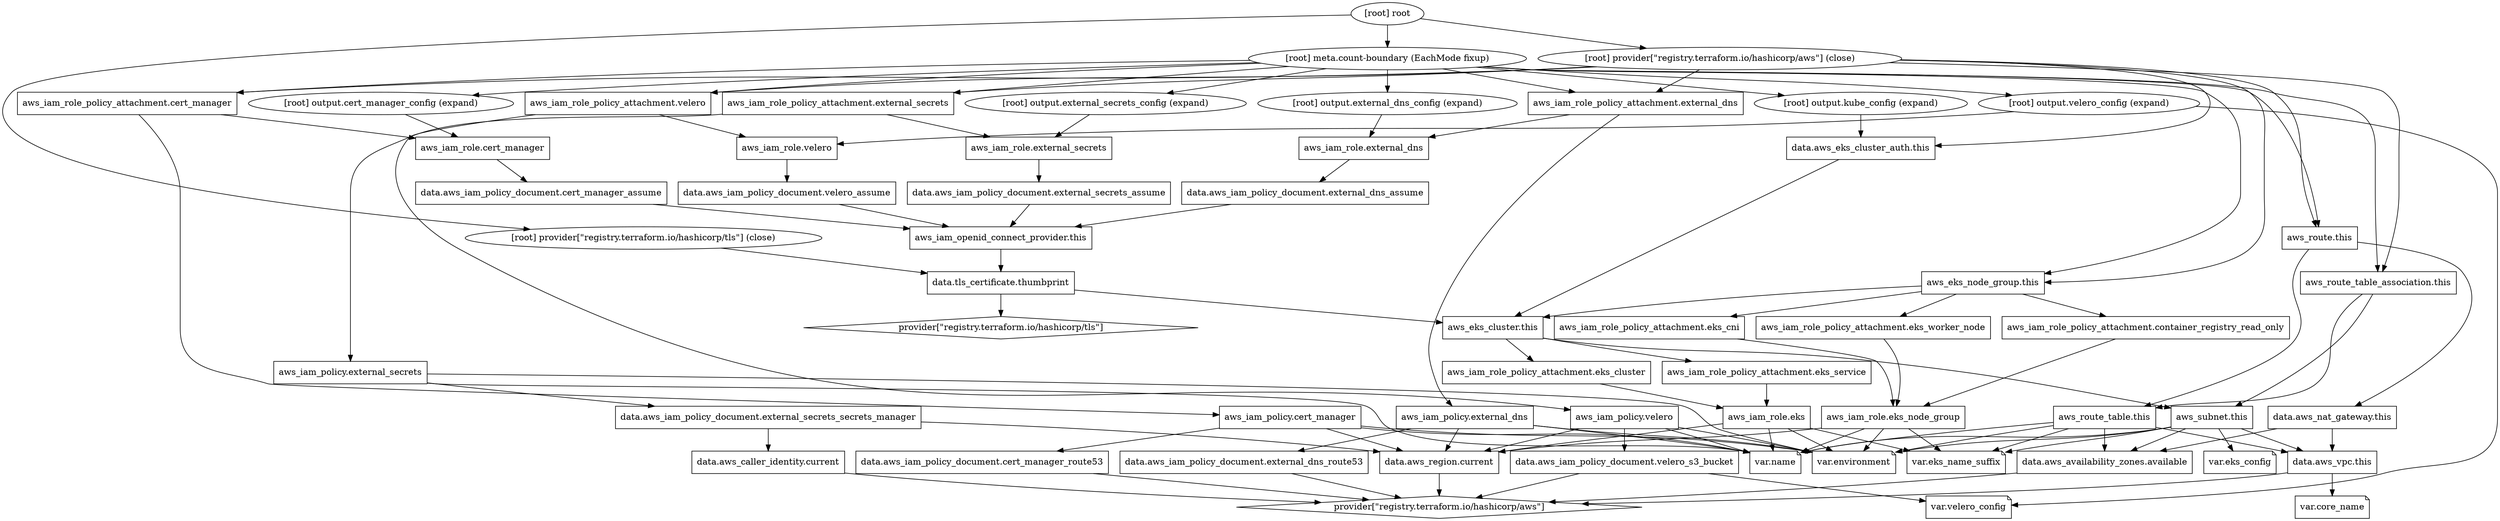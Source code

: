 digraph {
	compound = "true"
	newrank = "true"
	subgraph "root" {
		"[root] aws_eks_cluster.this (expand)" [label = "aws_eks_cluster.this", shape = "box"]
		"[root] aws_eks_node_group.this (expand)" [label = "aws_eks_node_group.this", shape = "box"]
		"[root] aws_iam_openid_connect_provider.this (expand)" [label = "aws_iam_openid_connect_provider.this", shape = "box"]
		"[root] aws_iam_policy.cert_manager (expand)" [label = "aws_iam_policy.cert_manager", shape = "box"]
		"[root] aws_iam_policy.external_dns (expand)" [label = "aws_iam_policy.external_dns", shape = "box"]
		"[root] aws_iam_policy.external_secrets (expand)" [label = "aws_iam_policy.external_secrets", shape = "box"]
		"[root] aws_iam_policy.velero (expand)" [label = "aws_iam_policy.velero", shape = "box"]
		"[root] aws_iam_role.cert_manager (expand)" [label = "aws_iam_role.cert_manager", shape = "box"]
		"[root] aws_iam_role.eks (expand)" [label = "aws_iam_role.eks", shape = "box"]
		"[root] aws_iam_role.eks_node_group (expand)" [label = "aws_iam_role.eks_node_group", shape = "box"]
		"[root] aws_iam_role.external_dns (expand)" [label = "aws_iam_role.external_dns", shape = "box"]
		"[root] aws_iam_role.external_secrets (expand)" [label = "aws_iam_role.external_secrets", shape = "box"]
		"[root] aws_iam_role.velero (expand)" [label = "aws_iam_role.velero", shape = "box"]
		"[root] aws_iam_role_policy_attachment.cert_manager (expand)" [label = "aws_iam_role_policy_attachment.cert_manager", shape = "box"]
		"[root] aws_iam_role_policy_attachment.container_registry_read_only (expand)" [label = "aws_iam_role_policy_attachment.container_registry_read_only", shape = "box"]
		"[root] aws_iam_role_policy_attachment.eks_cluster (expand)" [label = "aws_iam_role_policy_attachment.eks_cluster", shape = "box"]
		"[root] aws_iam_role_policy_attachment.eks_cni (expand)" [label = "aws_iam_role_policy_attachment.eks_cni", shape = "box"]
		"[root] aws_iam_role_policy_attachment.eks_service (expand)" [label = "aws_iam_role_policy_attachment.eks_service", shape = "box"]
		"[root] aws_iam_role_policy_attachment.eks_worker_node (expand)" [label = "aws_iam_role_policy_attachment.eks_worker_node", shape = "box"]
		"[root] aws_iam_role_policy_attachment.external_dns (expand)" [label = "aws_iam_role_policy_attachment.external_dns", shape = "box"]
		"[root] aws_iam_role_policy_attachment.external_secrets (expand)" [label = "aws_iam_role_policy_attachment.external_secrets", shape = "box"]
		"[root] aws_iam_role_policy_attachment.velero (expand)" [label = "aws_iam_role_policy_attachment.velero", shape = "box"]
		"[root] aws_route.this (expand)" [label = "aws_route.this", shape = "box"]
		"[root] aws_route_table.this (expand)" [label = "aws_route_table.this", shape = "box"]
		"[root] aws_route_table_association.this (expand)" [label = "aws_route_table_association.this", shape = "box"]
		"[root] aws_subnet.this (expand)" [label = "aws_subnet.this", shape = "box"]
		"[root] data.aws_availability_zones.available (expand)" [label = "data.aws_availability_zones.available", shape = "box"]
		"[root] data.aws_caller_identity.current (expand)" [label = "data.aws_caller_identity.current", shape = "box"]
		"[root] data.aws_eks_cluster_auth.this (expand)" [label = "data.aws_eks_cluster_auth.this", shape = "box"]
		"[root] data.aws_iam_policy_document.cert_manager_assume (expand)" [label = "data.aws_iam_policy_document.cert_manager_assume", shape = "box"]
		"[root] data.aws_iam_policy_document.cert_manager_route53 (expand)" [label = "data.aws_iam_policy_document.cert_manager_route53", shape = "box"]
		"[root] data.aws_iam_policy_document.external_dns_assume (expand)" [label = "data.aws_iam_policy_document.external_dns_assume", shape = "box"]
		"[root] data.aws_iam_policy_document.external_dns_route53 (expand)" [label = "data.aws_iam_policy_document.external_dns_route53", shape = "box"]
		"[root] data.aws_iam_policy_document.external_secrets_assume (expand)" [label = "data.aws_iam_policy_document.external_secrets_assume", shape = "box"]
		"[root] data.aws_iam_policy_document.external_secrets_secrets_manager (expand)" [label = "data.aws_iam_policy_document.external_secrets_secrets_manager", shape = "box"]
		"[root] data.aws_iam_policy_document.velero_assume (expand)" [label = "data.aws_iam_policy_document.velero_assume", shape = "box"]
		"[root] data.aws_iam_policy_document.velero_s3_bucket (expand)" [label = "data.aws_iam_policy_document.velero_s3_bucket", shape = "box"]
		"[root] data.aws_nat_gateway.this (expand)" [label = "data.aws_nat_gateway.this", shape = "box"]
		"[root] data.aws_region.current (expand)" [label = "data.aws_region.current", shape = "box"]
		"[root] data.aws_vpc.this (expand)" [label = "data.aws_vpc.this", shape = "box"]
		"[root] data.tls_certificate.thumbprint (expand)" [label = "data.tls_certificate.thumbprint", shape = "box"]
		"[root] provider[\"registry.terraform.io/hashicorp/aws\"]" [label = "provider[\"registry.terraform.io/hashicorp/aws\"]", shape = "diamond"]
		"[root] provider[\"registry.terraform.io/hashicorp/tls\"]" [label = "provider[\"registry.terraform.io/hashicorp/tls\"]", shape = "diamond"]
		"[root] var.core_name" [label = "var.core_name", shape = "note"]
		"[root] var.eks_config" [label = "var.eks_config", shape = "note"]
		"[root] var.eks_name_suffix" [label = "var.eks_name_suffix", shape = "note"]
		"[root] var.environment" [label = "var.environment", shape = "note"]
		"[root] var.name" [label = "var.name", shape = "note"]
		"[root] var.velero_config" [label = "var.velero_config", shape = "note"]
		"[root] aws_eks_cluster.this (expand)" -> "[root] aws_iam_role_policy_attachment.eks_cluster (expand)"
		"[root] aws_eks_cluster.this (expand)" -> "[root] aws_iam_role_policy_attachment.eks_service (expand)"
		"[root] aws_eks_cluster.this (expand)" -> "[root] aws_subnet.this (expand)"
		"[root] aws_eks_node_group.this (expand)" -> "[root] aws_eks_cluster.this (expand)"
		"[root] aws_eks_node_group.this (expand)" -> "[root] aws_iam_role_policy_attachment.container_registry_read_only (expand)"
		"[root] aws_eks_node_group.this (expand)" -> "[root] aws_iam_role_policy_attachment.eks_cni (expand)"
		"[root] aws_eks_node_group.this (expand)" -> "[root] aws_iam_role_policy_attachment.eks_worker_node (expand)"
		"[root] aws_iam_openid_connect_provider.this (expand)" -> "[root] data.tls_certificate.thumbprint (expand)"
		"[root] aws_iam_policy.cert_manager (expand)" -> "[root] data.aws_iam_policy_document.cert_manager_route53 (expand)"
		"[root] aws_iam_policy.cert_manager (expand)" -> "[root] data.aws_region.current (expand)"
		"[root] aws_iam_policy.cert_manager (expand)" -> "[root] var.environment"
		"[root] aws_iam_policy.cert_manager (expand)" -> "[root] var.name"
		"[root] aws_iam_policy.external_dns (expand)" -> "[root] data.aws_iam_policy_document.external_dns_route53 (expand)"
		"[root] aws_iam_policy.external_dns (expand)" -> "[root] data.aws_region.current (expand)"
		"[root] aws_iam_policy.external_dns (expand)" -> "[root] var.environment"
		"[root] aws_iam_policy.external_dns (expand)" -> "[root] var.name"
		"[root] aws_iam_policy.external_secrets (expand)" -> "[root] data.aws_iam_policy_document.external_secrets_secrets_manager (expand)"
		"[root] aws_iam_policy.external_secrets (expand)" -> "[root] var.environment"
		"[root] aws_iam_policy.external_secrets (expand)" -> "[root] var.name"
		"[root] aws_iam_policy.velero (expand)" -> "[root] data.aws_iam_policy_document.velero_s3_bucket (expand)"
		"[root] aws_iam_policy.velero (expand)" -> "[root] data.aws_region.current (expand)"
		"[root] aws_iam_policy.velero (expand)" -> "[root] var.environment"
		"[root] aws_iam_policy.velero (expand)" -> "[root] var.name"
		"[root] aws_iam_role.cert_manager (expand)" -> "[root] data.aws_iam_policy_document.cert_manager_assume (expand)"
		"[root] aws_iam_role.eks (expand)" -> "[root] data.aws_region.current (expand)"
		"[root] aws_iam_role.eks (expand)" -> "[root] var.eks_name_suffix"
		"[root] aws_iam_role.eks (expand)" -> "[root] var.environment"
		"[root] aws_iam_role.eks (expand)" -> "[root] var.name"
		"[root] aws_iam_role.eks_node_group (expand)" -> "[root] data.aws_region.current (expand)"
		"[root] aws_iam_role.eks_node_group (expand)" -> "[root] var.eks_name_suffix"
		"[root] aws_iam_role.eks_node_group (expand)" -> "[root] var.environment"
		"[root] aws_iam_role.eks_node_group (expand)" -> "[root] var.name"
		"[root] aws_iam_role.external_dns (expand)" -> "[root] data.aws_iam_policy_document.external_dns_assume (expand)"
		"[root] aws_iam_role.external_secrets (expand)" -> "[root] data.aws_iam_policy_document.external_secrets_assume (expand)"
		"[root] aws_iam_role.velero (expand)" -> "[root] data.aws_iam_policy_document.velero_assume (expand)"
		"[root] aws_iam_role_policy_attachment.cert_manager (expand)" -> "[root] aws_iam_policy.cert_manager (expand)"
		"[root] aws_iam_role_policy_attachment.cert_manager (expand)" -> "[root] aws_iam_role.cert_manager (expand)"
		"[root] aws_iam_role_policy_attachment.container_registry_read_only (expand)" -> "[root] aws_iam_role.eks_node_group (expand)"
		"[root] aws_iam_role_policy_attachment.eks_cluster (expand)" -> "[root] aws_iam_role.eks (expand)"
		"[root] aws_iam_role_policy_attachment.eks_cni (expand)" -> "[root] aws_iam_role.eks_node_group (expand)"
		"[root] aws_iam_role_policy_attachment.eks_service (expand)" -> "[root] aws_iam_role.eks (expand)"
		"[root] aws_iam_role_policy_attachment.eks_worker_node (expand)" -> "[root] aws_iam_role.eks_node_group (expand)"
		"[root] aws_iam_role_policy_attachment.external_dns (expand)" -> "[root] aws_iam_policy.external_dns (expand)"
		"[root] aws_iam_role_policy_attachment.external_dns (expand)" -> "[root] aws_iam_role.external_dns (expand)"
		"[root] aws_iam_role_policy_attachment.external_secrets (expand)" -> "[root] aws_iam_policy.external_secrets (expand)"
		"[root] aws_iam_role_policy_attachment.external_secrets (expand)" -> "[root] aws_iam_role.external_secrets (expand)"
		"[root] aws_iam_role_policy_attachment.velero (expand)" -> "[root] aws_iam_policy.velero (expand)"
		"[root] aws_iam_role_policy_attachment.velero (expand)" -> "[root] aws_iam_role.velero (expand)"
		"[root] aws_route.this (expand)" -> "[root] aws_route_table.this (expand)"
		"[root] aws_route.this (expand)" -> "[root] data.aws_nat_gateway.this (expand)"
		"[root] aws_route_table.this (expand)" -> "[root] data.aws_availability_zones.available (expand)"
		"[root] aws_route_table.this (expand)" -> "[root] data.aws_vpc.this (expand)"
		"[root] aws_route_table.this (expand)" -> "[root] var.eks_name_suffix"
		"[root] aws_route_table.this (expand)" -> "[root] var.environment"
		"[root] aws_route_table.this (expand)" -> "[root] var.name"
		"[root] aws_route_table_association.this (expand)" -> "[root] aws_route_table.this (expand)"
		"[root] aws_route_table_association.this (expand)" -> "[root] aws_subnet.this (expand)"
		"[root] aws_subnet.this (expand)" -> "[root] data.aws_availability_zones.available (expand)"
		"[root] aws_subnet.this (expand)" -> "[root] data.aws_vpc.this (expand)"
		"[root] aws_subnet.this (expand)" -> "[root] var.eks_config"
		"[root] aws_subnet.this (expand)" -> "[root] var.eks_name_suffix"
		"[root] aws_subnet.this (expand)" -> "[root] var.environment"
		"[root] aws_subnet.this (expand)" -> "[root] var.name"
		"[root] data.aws_availability_zones.available (expand)" -> "[root] provider[\"registry.terraform.io/hashicorp/aws\"]"
		"[root] data.aws_caller_identity.current (expand)" -> "[root] provider[\"registry.terraform.io/hashicorp/aws\"]"
		"[root] data.aws_eks_cluster_auth.this (expand)" -> "[root] aws_eks_cluster.this (expand)"
		"[root] data.aws_iam_policy_document.cert_manager_assume (expand)" -> "[root] aws_iam_openid_connect_provider.this (expand)"
		"[root] data.aws_iam_policy_document.cert_manager_route53 (expand)" -> "[root] provider[\"registry.terraform.io/hashicorp/aws\"]"
		"[root] data.aws_iam_policy_document.external_dns_assume (expand)" -> "[root] aws_iam_openid_connect_provider.this (expand)"
		"[root] data.aws_iam_policy_document.external_dns_route53 (expand)" -> "[root] provider[\"registry.terraform.io/hashicorp/aws\"]"
		"[root] data.aws_iam_policy_document.external_secrets_assume (expand)" -> "[root] aws_iam_openid_connect_provider.this (expand)"
		"[root] data.aws_iam_policy_document.external_secrets_secrets_manager (expand)" -> "[root] data.aws_caller_identity.current (expand)"
		"[root] data.aws_iam_policy_document.external_secrets_secrets_manager (expand)" -> "[root] data.aws_region.current (expand)"
		"[root] data.aws_iam_policy_document.velero_assume (expand)" -> "[root] aws_iam_openid_connect_provider.this (expand)"
		"[root] data.aws_iam_policy_document.velero_s3_bucket (expand)" -> "[root] provider[\"registry.terraform.io/hashicorp/aws\"]"
		"[root] data.aws_iam_policy_document.velero_s3_bucket (expand)" -> "[root] var.velero_config"
		"[root] data.aws_nat_gateway.this (expand)" -> "[root] data.aws_availability_zones.available (expand)"
		"[root] data.aws_nat_gateway.this (expand)" -> "[root] data.aws_vpc.this (expand)"
		"[root] data.aws_region.current (expand)" -> "[root] provider[\"registry.terraform.io/hashicorp/aws\"]"
		"[root] data.aws_vpc.this (expand)" -> "[root] provider[\"registry.terraform.io/hashicorp/aws\"]"
		"[root] data.aws_vpc.this (expand)" -> "[root] var.core_name"
		"[root] data.tls_certificate.thumbprint (expand)" -> "[root] aws_eks_cluster.this (expand)"
		"[root] data.tls_certificate.thumbprint (expand)" -> "[root] provider[\"registry.terraform.io/hashicorp/tls\"]"
		"[root] meta.count-boundary (EachMode fixup)" -> "[root] aws_eks_node_group.this (expand)"
		"[root] meta.count-boundary (EachMode fixup)" -> "[root] aws_iam_role_policy_attachment.cert_manager (expand)"
		"[root] meta.count-boundary (EachMode fixup)" -> "[root] aws_iam_role_policy_attachment.external_dns (expand)"
		"[root] meta.count-boundary (EachMode fixup)" -> "[root] aws_iam_role_policy_attachment.external_secrets (expand)"
		"[root] meta.count-boundary (EachMode fixup)" -> "[root] aws_iam_role_policy_attachment.velero (expand)"
		"[root] meta.count-boundary (EachMode fixup)" -> "[root] aws_route.this (expand)"
		"[root] meta.count-boundary (EachMode fixup)" -> "[root] aws_route_table_association.this (expand)"
		"[root] meta.count-boundary (EachMode fixup)" -> "[root] output.cert_manager_config (expand)"
		"[root] meta.count-boundary (EachMode fixup)" -> "[root] output.external_dns_config (expand)"
		"[root] meta.count-boundary (EachMode fixup)" -> "[root] output.external_secrets_config (expand)"
		"[root] meta.count-boundary (EachMode fixup)" -> "[root] output.kube_config (expand)"
		"[root] meta.count-boundary (EachMode fixup)" -> "[root] output.velero_config (expand)"
		"[root] output.cert_manager_config (expand)" -> "[root] aws_iam_role.cert_manager (expand)"
		"[root] output.external_dns_config (expand)" -> "[root] aws_iam_role.external_dns (expand)"
		"[root] output.external_secrets_config (expand)" -> "[root] aws_iam_role.external_secrets (expand)"
		"[root] output.kube_config (expand)" -> "[root] data.aws_eks_cluster_auth.this (expand)"
		"[root] output.velero_config (expand)" -> "[root] aws_iam_role.velero (expand)"
		"[root] output.velero_config (expand)" -> "[root] var.velero_config"
		"[root] provider[\"registry.terraform.io/hashicorp/aws\"] (close)" -> "[root] aws_eks_node_group.this (expand)"
		"[root] provider[\"registry.terraform.io/hashicorp/aws\"] (close)" -> "[root] aws_iam_role_policy_attachment.cert_manager (expand)"
		"[root] provider[\"registry.terraform.io/hashicorp/aws\"] (close)" -> "[root] aws_iam_role_policy_attachment.external_dns (expand)"
		"[root] provider[\"registry.terraform.io/hashicorp/aws\"] (close)" -> "[root] aws_iam_role_policy_attachment.external_secrets (expand)"
		"[root] provider[\"registry.terraform.io/hashicorp/aws\"] (close)" -> "[root] aws_iam_role_policy_attachment.velero (expand)"
		"[root] provider[\"registry.terraform.io/hashicorp/aws\"] (close)" -> "[root] aws_route.this (expand)"
		"[root] provider[\"registry.terraform.io/hashicorp/aws\"] (close)" -> "[root] aws_route_table_association.this (expand)"
		"[root] provider[\"registry.terraform.io/hashicorp/aws\"] (close)" -> "[root] data.aws_eks_cluster_auth.this (expand)"
		"[root] provider[\"registry.terraform.io/hashicorp/tls\"] (close)" -> "[root] data.tls_certificate.thumbprint (expand)"
		"[root] root" -> "[root] meta.count-boundary (EachMode fixup)"
		"[root] root" -> "[root] provider[\"registry.terraform.io/hashicorp/aws\"] (close)"
		"[root] root" -> "[root] provider[\"registry.terraform.io/hashicorp/tls\"] (close)"
	}
}

